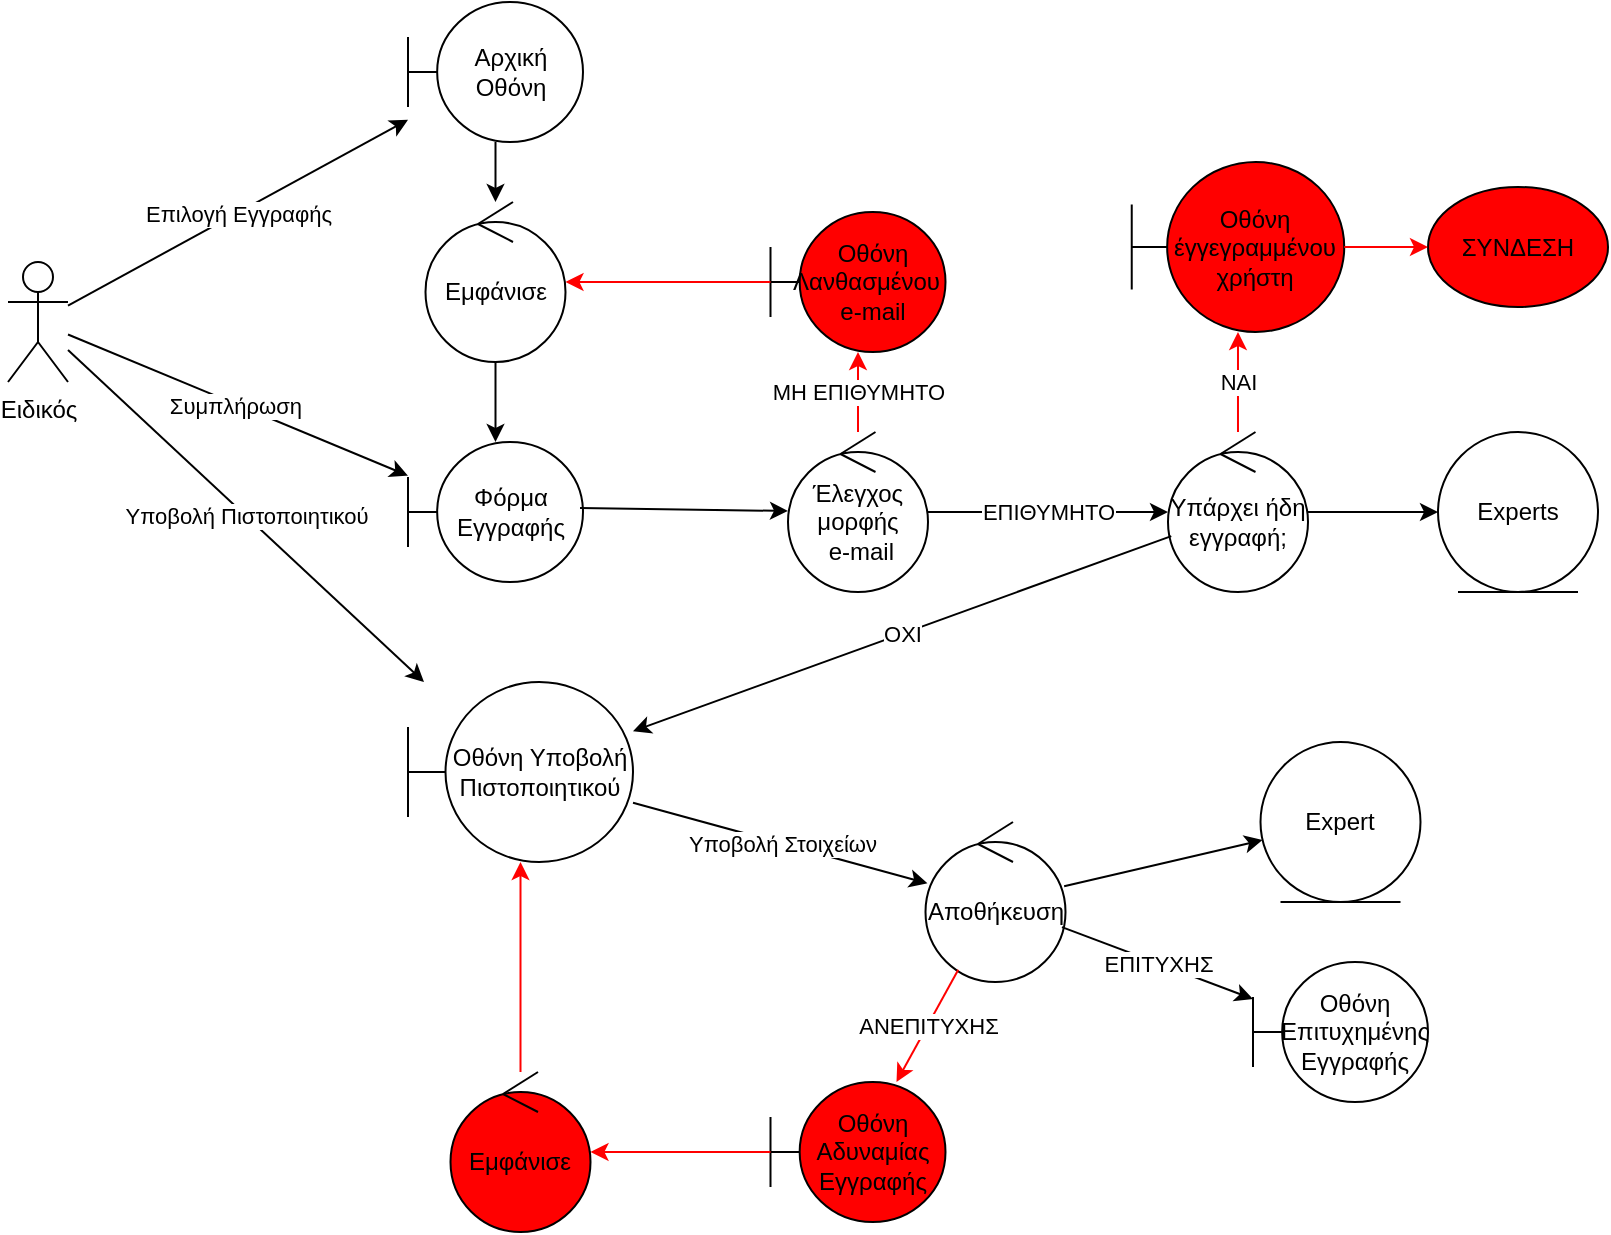 <mxfile version="24.3.0" type="google">
  <diagram name="Page-1" id="U29rXwLp8HHsqkz2aAzr">
    <mxGraphModel grid="1" page="1" gridSize="10" guides="1" tooltips="1" connect="1" arrows="1" fold="1" pageScale="1" pageWidth="1600" pageHeight="900" math="0" shadow="0">
      <root>
        <mxCell id="0" />
        <mxCell id="1" parent="0" />
        <mxCell id="oBWuhulyaEhLfkZ1NdnR-1" value="Ειδικός" style="shape=umlActor;verticalLabelPosition=bottom;verticalAlign=top;html=1;outlineConnect=0;" vertex="1" parent="1">
          <mxGeometry x="90" y="180" width="30" height="60" as="geometry" />
        </mxCell>
        <mxCell id="oBWuhulyaEhLfkZ1NdnR-2" value="Αρχική Οθόνη" style="shape=umlBoundary;whiteSpace=wrap;html=1;" vertex="1" parent="1">
          <mxGeometry x="290" y="50" width="87.5" height="70" as="geometry" />
        </mxCell>
        <mxCell id="oBWuhulyaEhLfkZ1NdnR-3" value="Υπάρχει ήδη εγγραφή;" style="ellipse;shape=umlControl;whiteSpace=wrap;html=1;" vertex="1" parent="1">
          <mxGeometry x="670" y="265" width="70" height="80" as="geometry" />
        </mxCell>
        <mxCell id="oBWuhulyaEhLfkZ1NdnR-5" value="" style="endArrow=classic;html=1;rounded=0;" edge="1" parent="1" source="oBWuhulyaEhLfkZ1NdnR-1" target="oBWuhulyaEhLfkZ1NdnR-2">
          <mxGeometry width="50" height="50" relative="1" as="geometry">
            <mxPoint x="600" y="510" as="sourcePoint" />
            <mxPoint x="650" y="460" as="targetPoint" />
          </mxGeometry>
        </mxCell>
        <mxCell id="oBWuhulyaEhLfkZ1NdnR-40" value="Επιλογή Εγγραφής" style="edgeLabel;html=1;align=center;verticalAlign=middle;resizable=0;points=[];" vertex="1" connectable="0" parent="oBWuhulyaEhLfkZ1NdnR-5">
          <mxGeometry relative="1" as="geometry">
            <mxPoint as="offset" />
          </mxGeometry>
        </mxCell>
        <mxCell id="oBWuhulyaEhLfkZ1NdnR-7" value="Φόρμα Εγγραφής" style="shape=umlBoundary;whiteSpace=wrap;html=1;" vertex="1" parent="1">
          <mxGeometry x="290" y="270" width="87.5" height="70" as="geometry" />
        </mxCell>
        <mxCell id="oBWuhulyaEhLfkZ1NdnR-8" value="" style="endArrow=classic;html=1;rounded=0;" edge="1" parent="1" source="oBWuhulyaEhLfkZ1NdnR-2" target="oBWuhulyaEhLfkZ1NdnR-41">
          <mxGeometry width="50" height="50" relative="1" as="geometry">
            <mxPoint x="630" y="510" as="sourcePoint" />
            <mxPoint x="350" y="210" as="targetPoint" />
          </mxGeometry>
        </mxCell>
        <mxCell id="oBWuhulyaEhLfkZ1NdnR-9" value="" style="endArrow=classic;html=1;rounded=0;" edge="1" parent="1" source="oBWuhulyaEhLfkZ1NdnR-1" target="oBWuhulyaEhLfkZ1NdnR-7">
          <mxGeometry width="50" height="50" relative="1" as="geometry">
            <mxPoint x="630" y="510" as="sourcePoint" />
            <mxPoint x="680" y="460" as="targetPoint" />
          </mxGeometry>
        </mxCell>
        <mxCell id="oBWuhulyaEhLfkZ1NdnR-10" value="Συμπλήρωση&amp;nbsp;" style="edgeLabel;html=1;align=center;verticalAlign=middle;resizable=0;points=[];" vertex="1" connectable="0" parent="oBWuhulyaEhLfkZ1NdnR-9">
          <mxGeometry relative="1" as="geometry">
            <mxPoint as="offset" />
          </mxGeometry>
        </mxCell>
        <mxCell id="oBWuhulyaEhLfkZ1NdnR-11" value="Έλεγχος μορφής&lt;div&gt;&amp;nbsp;e-mail&lt;/div&gt;" style="ellipse;shape=umlControl;whiteSpace=wrap;html=1;" vertex="1" parent="1">
          <mxGeometry x="480" y="265" width="70" height="80" as="geometry" />
        </mxCell>
        <mxCell id="oBWuhulyaEhLfkZ1NdnR-12" value="" style="endArrow=classic;html=1;rounded=0;exitX=0.983;exitY=0.471;exitDx=0;exitDy=0;exitPerimeter=0;" edge="1" parent="1" source="oBWuhulyaEhLfkZ1NdnR-7" target="oBWuhulyaEhLfkZ1NdnR-11">
          <mxGeometry width="50" height="50" relative="1" as="geometry">
            <mxPoint x="630" y="510" as="sourcePoint" />
            <mxPoint x="680" y="460" as="targetPoint" />
          </mxGeometry>
        </mxCell>
        <mxCell id="oBWuhulyaEhLfkZ1NdnR-13" value="" style="endArrow=classic;html=1;rounded=0;fillColor=#FF0000;strokeColor=#FF0000;" edge="1" parent="1" source="oBWuhulyaEhLfkZ1NdnR-11" target="oBWuhulyaEhLfkZ1NdnR-14">
          <mxGeometry width="50" height="50" relative="1" as="geometry">
            <mxPoint x="630" y="510" as="sourcePoint" />
            <mxPoint x="680" y="460" as="targetPoint" />
          </mxGeometry>
        </mxCell>
        <mxCell id="oBWuhulyaEhLfkZ1NdnR-15" value="ΜΗ ΕΠΙΘΥΜΗΤΟ" style="edgeLabel;html=1;align=center;verticalAlign=middle;resizable=0;points=[];" vertex="1" connectable="0" parent="oBWuhulyaEhLfkZ1NdnR-13">
          <mxGeometry relative="1" as="geometry">
            <mxPoint as="offset" />
          </mxGeometry>
        </mxCell>
        <mxCell id="oBWuhulyaEhLfkZ1NdnR-14" value="Οθόνη Λανθασμένου&amp;nbsp;&lt;span style=&quot;white-space: pre;&quot;&gt;&#x9;&lt;/span&gt;&lt;div&gt;e-mail&lt;/div&gt;" style="shape=umlBoundary;whiteSpace=wrap;html=1;fillColor=#FF0000;strokeColor=#000000;" vertex="1" parent="1">
          <mxGeometry x="471.25" y="155" width="87.5" height="70" as="geometry" />
        </mxCell>
        <mxCell id="oBWuhulyaEhLfkZ1NdnR-16" value="" style="endArrow=classic;html=1;rounded=0;fillColor=#FF0000;strokeColor=#FF0000;" edge="1" parent="1" source="oBWuhulyaEhLfkZ1NdnR-14" target="oBWuhulyaEhLfkZ1NdnR-41">
          <mxGeometry width="50" height="50" relative="1" as="geometry">
            <mxPoint x="630" y="510" as="sourcePoint" />
            <mxPoint x="456.846" y="218.2" as="targetPoint" />
          </mxGeometry>
        </mxCell>
        <mxCell id="oBWuhulyaEhLfkZ1NdnR-17" value="" style="endArrow=classic;html=1;rounded=0;" edge="1" parent="1" source="oBWuhulyaEhLfkZ1NdnR-11" target="oBWuhulyaEhLfkZ1NdnR-3">
          <mxGeometry width="50" height="50" relative="1" as="geometry">
            <mxPoint x="630" y="510" as="sourcePoint" />
            <mxPoint x="680" y="460" as="targetPoint" />
          </mxGeometry>
        </mxCell>
        <mxCell id="oBWuhulyaEhLfkZ1NdnR-18" value="ΕΠΙΘΥΜΗΤΟ" style="edgeLabel;html=1;align=center;verticalAlign=middle;resizable=0;points=[];" vertex="1" connectable="0" parent="oBWuhulyaEhLfkZ1NdnR-17">
          <mxGeometry relative="1" as="geometry">
            <mxPoint as="offset" />
          </mxGeometry>
        </mxCell>
        <mxCell id="oBWuhulyaEhLfkZ1NdnR-20" value="" style="endArrow=classic;html=1;rounded=0;fillColor=#FF0000;strokeColor=#FF0000;" edge="1" parent="1" source="oBWuhulyaEhLfkZ1NdnR-3" target="oBWuhulyaEhLfkZ1NdnR-47">
          <mxGeometry width="50" height="50" relative="1" as="geometry">
            <mxPoint x="630" y="510" as="sourcePoint" />
            <mxPoint x="705.0" y="210" as="targetPoint" />
          </mxGeometry>
        </mxCell>
        <mxCell id="oBWuhulyaEhLfkZ1NdnR-21" value="ΝΑΙ" style="edgeLabel;html=1;align=center;verticalAlign=middle;resizable=0;points=[];fillColor=#FF0000;" vertex="1" connectable="0" parent="oBWuhulyaEhLfkZ1NdnR-20">
          <mxGeometry relative="1" as="geometry">
            <mxPoint as="offset" />
          </mxGeometry>
        </mxCell>
        <mxCell id="oBWuhulyaEhLfkZ1NdnR-22" value="Οθόνη Υποβολή Πιστοποιητικού" style="shape=umlBoundary;whiteSpace=wrap;html=1;" vertex="1" parent="1">
          <mxGeometry x="290" y="390" width="112.5" height="90" as="geometry" />
        </mxCell>
        <mxCell id="oBWuhulyaEhLfkZ1NdnR-23" value="" style="endArrow=classic;html=1;rounded=0;" edge="1" parent="1" source="oBWuhulyaEhLfkZ1NdnR-3" target="oBWuhulyaEhLfkZ1NdnR-22">
          <mxGeometry width="50" height="50" relative="1" as="geometry">
            <mxPoint x="630" y="510" as="sourcePoint" />
            <mxPoint x="680" y="460" as="targetPoint" />
          </mxGeometry>
        </mxCell>
        <mxCell id="oBWuhulyaEhLfkZ1NdnR-24" value="ΟΧΙ" style="edgeLabel;html=1;align=center;verticalAlign=middle;resizable=0;points=[];" vertex="1" connectable="0" parent="oBWuhulyaEhLfkZ1NdnR-23">
          <mxGeometry relative="1" as="geometry">
            <mxPoint as="offset" />
          </mxGeometry>
        </mxCell>
        <mxCell id="oBWuhulyaEhLfkZ1NdnR-25" value="" style="endArrow=classic;html=1;rounded=0;" edge="1" parent="1" source="oBWuhulyaEhLfkZ1NdnR-1" target="oBWuhulyaEhLfkZ1NdnR-22">
          <mxGeometry width="50" height="50" relative="1" as="geometry">
            <mxPoint x="630" y="510" as="sourcePoint" />
            <mxPoint x="680" y="460" as="targetPoint" />
          </mxGeometry>
        </mxCell>
        <mxCell id="oBWuhulyaEhLfkZ1NdnR-26" value="Υποβολή Πιστοποιητικού" style="edgeLabel;html=1;align=center;verticalAlign=middle;resizable=0;points=[];" vertex="1" connectable="0" parent="oBWuhulyaEhLfkZ1NdnR-25">
          <mxGeometry relative="1" as="geometry">
            <mxPoint as="offset" />
          </mxGeometry>
        </mxCell>
        <mxCell id="oBWuhulyaEhLfkZ1NdnR-29" value="Αποθήκευση" style="ellipse;shape=umlControl;whiteSpace=wrap;html=1;" vertex="1" parent="1">
          <mxGeometry x="548.75" y="460" width="70" height="80" as="geometry" />
        </mxCell>
        <mxCell id="oBWuhulyaEhLfkZ1NdnR-30" value="" style="endArrow=classic;html=1;rounded=0;" edge="1" parent="1" source="oBWuhulyaEhLfkZ1NdnR-22" target="oBWuhulyaEhLfkZ1NdnR-29">
          <mxGeometry width="50" height="50" relative="1" as="geometry">
            <mxPoint x="630" y="510" as="sourcePoint" />
            <mxPoint x="680" y="460" as="targetPoint" />
            <Array as="points" />
          </mxGeometry>
        </mxCell>
        <mxCell id="oBWuhulyaEhLfkZ1NdnR-31" value="Υποβολή Στοιχείων" style="edgeLabel;html=1;align=center;verticalAlign=middle;resizable=0;points=[];" vertex="1" connectable="0" parent="oBWuhulyaEhLfkZ1NdnR-30">
          <mxGeometry relative="1" as="geometry">
            <mxPoint as="offset" />
          </mxGeometry>
        </mxCell>
        <mxCell id="oBWuhulyaEhLfkZ1NdnR-32" value="Expert" style="ellipse;shape=umlEntity;whiteSpace=wrap;html=1;" vertex="1" parent="1">
          <mxGeometry x="716.25" y="420" width="80" height="80" as="geometry" />
        </mxCell>
        <mxCell id="oBWuhulyaEhLfkZ1NdnR-33" value="" style="endArrow=classic;html=1;rounded=0;" edge="1" parent="1" source="oBWuhulyaEhLfkZ1NdnR-29" target="oBWuhulyaEhLfkZ1NdnR-32">
          <mxGeometry width="50" height="50" relative="1" as="geometry">
            <mxPoint x="880" y="480" as="sourcePoint" />
            <mxPoint x="930" y="430" as="targetPoint" />
          </mxGeometry>
        </mxCell>
        <mxCell id="oBWuhulyaEhLfkZ1NdnR-34" value="Οθόνη Αδυναμίας Εγγραφής" style="shape=umlBoundary;whiteSpace=wrap;html=1;fillColor=#FF0000;strokeColor=#000000;" vertex="1" parent="1">
          <mxGeometry x="471.25" y="590" width="87.5" height="70" as="geometry" />
        </mxCell>
        <mxCell id="oBWuhulyaEhLfkZ1NdnR-35" value="Οθόνη Επιτυχημένης Εγγραφής" style="shape=umlBoundary;whiteSpace=wrap;html=1;" vertex="1" parent="1">
          <mxGeometry x="712.5" y="530" width="87.5" height="70" as="geometry" />
        </mxCell>
        <mxCell id="oBWuhulyaEhLfkZ1NdnR-36" value="" style="endArrow=classic;html=1;rounded=0;" edge="1" parent="1" source="oBWuhulyaEhLfkZ1NdnR-29" target="oBWuhulyaEhLfkZ1NdnR-35">
          <mxGeometry width="50" height="50" relative="1" as="geometry">
            <mxPoint x="880" y="480" as="sourcePoint" />
            <mxPoint x="930" y="430" as="targetPoint" />
          </mxGeometry>
        </mxCell>
        <mxCell id="oBWuhulyaEhLfkZ1NdnR-37" value="ΕΠΙΤΥΧΗΣ" style="edgeLabel;html=1;align=center;verticalAlign=middle;resizable=0;points=[];" vertex="1" connectable="0" parent="oBWuhulyaEhLfkZ1NdnR-36">
          <mxGeometry relative="1" as="geometry">
            <mxPoint as="offset" />
          </mxGeometry>
        </mxCell>
        <mxCell id="oBWuhulyaEhLfkZ1NdnR-38" value="" style="endArrow=classic;html=1;rounded=0;fillColor=#FF0000;strokeColor=#FF0000;" edge="1" parent="1" source="oBWuhulyaEhLfkZ1NdnR-29" target="oBWuhulyaEhLfkZ1NdnR-34">
          <mxGeometry width="50" height="50" relative="1" as="geometry">
            <mxPoint x="880" y="480" as="sourcePoint" />
            <mxPoint x="930" y="430" as="targetPoint" />
          </mxGeometry>
        </mxCell>
        <mxCell id="oBWuhulyaEhLfkZ1NdnR-39" value="ΑΝΕΠΙΤΥΧΗΣ" style="edgeLabel;html=1;align=center;verticalAlign=middle;resizable=0;points=[];fillColor=#FF0000;strokeColor=#FF0000;" vertex="1" connectable="0" parent="oBWuhulyaEhLfkZ1NdnR-38">
          <mxGeometry relative="1" as="geometry">
            <mxPoint as="offset" />
          </mxGeometry>
        </mxCell>
        <mxCell id="oBWuhulyaEhLfkZ1NdnR-41" value="Εμφάνισε" style="ellipse;shape=umlControl;whiteSpace=wrap;html=1;" vertex="1" parent="1">
          <mxGeometry x="298.75" y="150" width="70" height="80" as="geometry" />
        </mxCell>
        <mxCell id="oBWuhulyaEhLfkZ1NdnR-42" value="" style="endArrow=classic;html=1;rounded=0;" edge="1" parent="1" source="oBWuhulyaEhLfkZ1NdnR-41" target="oBWuhulyaEhLfkZ1NdnR-7">
          <mxGeometry width="50" height="50" relative="1" as="geometry">
            <mxPoint x="630" y="510" as="sourcePoint" />
            <mxPoint x="680" y="460" as="targetPoint" />
          </mxGeometry>
        </mxCell>
        <mxCell id="oBWuhulyaEhLfkZ1NdnR-45" value="ΣΥΝΔΕΣΗ" style="ellipse;whiteSpace=wrap;html=1;fillColor=#FF0000;strokeColor=#000000;" vertex="1" parent="1">
          <mxGeometry x="800" y="142.5" width="90" height="60" as="geometry" />
        </mxCell>
        <mxCell id="oBWuhulyaEhLfkZ1NdnR-47" value="Οθόνη έγγεγραμμένου χρήστη" style="shape=umlBoundary;whiteSpace=wrap;html=1;fillColor=#FF0000;strokeColor=#000000;" vertex="1" parent="1">
          <mxGeometry x="651.87" y="130" width="106.25" height="85" as="geometry" />
        </mxCell>
        <mxCell id="oBWuhulyaEhLfkZ1NdnR-48" value="" style="endArrow=classic;html=1;rounded=0;fillColor=#FF0000;strokeColor=#FF0000;" edge="1" parent="1" source="oBWuhulyaEhLfkZ1NdnR-47" target="oBWuhulyaEhLfkZ1NdnR-45">
          <mxGeometry width="50" height="50" relative="1" as="geometry">
            <mxPoint x="510" y="440" as="sourcePoint" />
            <mxPoint x="560" y="390" as="targetPoint" />
          </mxGeometry>
        </mxCell>
        <mxCell id="oBWuhulyaEhLfkZ1NdnR-49" value="" style="endArrow=classic;html=1;rounded=0;" edge="1" parent="1" source="oBWuhulyaEhLfkZ1NdnR-50">
          <mxGeometry width="50" height="50" relative="1" as="geometry">
            <mxPoint x="510" y="440" as="sourcePoint" />
            <mxPoint x="360" y="625" as="targetPoint" />
          </mxGeometry>
        </mxCell>
        <mxCell id="oBWuhulyaEhLfkZ1NdnR-51" value="" style="endArrow=classic;html=1;rounded=0;strokeColor=#FF0000;fillColor=#FF0000;" edge="1" parent="1" source="oBWuhulyaEhLfkZ1NdnR-34" target="oBWuhulyaEhLfkZ1NdnR-50">
          <mxGeometry width="50" height="50" relative="1" as="geometry">
            <mxPoint x="471" y="625" as="sourcePoint" />
            <mxPoint x="360" y="625" as="targetPoint" />
          </mxGeometry>
        </mxCell>
        <mxCell id="oBWuhulyaEhLfkZ1NdnR-50" value="Εμφάνισε" style="ellipse;shape=umlControl;whiteSpace=wrap;html=1;strokeColor=#000000;fillColor=#FF0000;" vertex="1" parent="1">
          <mxGeometry x="311.25" y="585" width="70" height="80" as="geometry" />
        </mxCell>
        <mxCell id="oBWuhulyaEhLfkZ1NdnR-52" value="" style="endArrow=classic;html=1;rounded=0;strokeColor=#FF0000;fillColor=#FF0000;" edge="1" parent="1" source="oBWuhulyaEhLfkZ1NdnR-50" target="oBWuhulyaEhLfkZ1NdnR-22">
          <mxGeometry width="50" height="50" relative="1" as="geometry">
            <mxPoint x="510" y="440" as="sourcePoint" />
            <mxPoint x="560" y="390" as="targetPoint" />
          </mxGeometry>
        </mxCell>
        <mxCell id="DvJByb1ldBDOAaBIJXg_-2" value="Experts" style="ellipse;shape=umlEntity;whiteSpace=wrap;html=1;" vertex="1" parent="1">
          <mxGeometry x="805" y="265" width="80" height="80" as="geometry" />
        </mxCell>
        <mxCell id="DvJByb1ldBDOAaBIJXg_-3" value="" style="endArrow=classic;html=1;rounded=0;" edge="1" parent="1" source="oBWuhulyaEhLfkZ1NdnR-3" target="DvJByb1ldBDOAaBIJXg_-2">
          <mxGeometry width="50" height="50" relative="1" as="geometry">
            <mxPoint x="710" y="440" as="sourcePoint" />
            <mxPoint x="760" y="390" as="targetPoint" />
          </mxGeometry>
        </mxCell>
      </root>
    </mxGraphModel>
  </diagram>
</mxfile>
